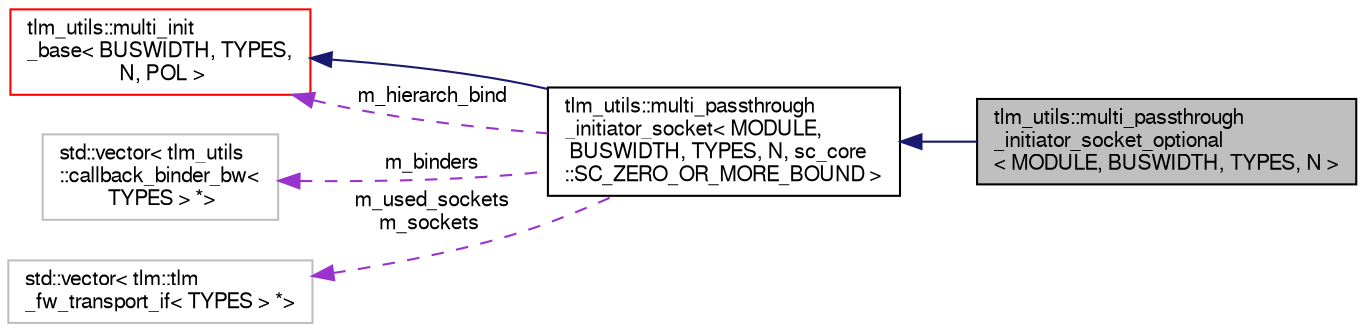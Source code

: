 digraph "tlm_utils::multi_passthrough_initiator_socket_optional&lt; MODULE, BUSWIDTH, TYPES, N &gt;"
{
  edge [fontname="FreeSans",fontsize="10",labelfontname="FreeSans",labelfontsize="10"];
  node [fontname="FreeSans",fontsize="10",shape=record];
  rankdir="LR";
  Node14 [label="tlm_utils::multi_passthrough\l_initiator_socket_optional\l\< MODULE, BUSWIDTH, TYPES, N \>",height=0.2,width=0.4,color="black", fillcolor="grey75", style="filled", fontcolor="black"];
  Node15 -> Node14 [dir="back",color="midnightblue",fontsize="10",style="solid",fontname="FreeSans"];
  Node15 [label="tlm_utils::multi_passthrough\l_initiator_socket\< MODULE,\l BUSWIDTH, TYPES, N, sc_core\l::SC_ZERO_OR_MORE_BOUND \>",height=0.2,width=0.4,color="black", fillcolor="white", style="filled",URL="$a02571.html"];
  Node16 -> Node15 [dir="back",color="midnightblue",fontsize="10",style="solid",fontname="FreeSans"];
  Node16 [label="tlm_utils::multi_init\l_base\< BUSWIDTH, TYPES,\l N, POL \>",height=0.2,width=0.4,color="red", fillcolor="white", style="filled",URL="$a02603.html"];
  Node16 -> Node15 [dir="back",color="darkorchid3",fontsize="10",style="dashed",label=" m_hierarch_bind" ,fontname="FreeSans"];
  Node30 -> Node15 [dir="back",color="darkorchid3",fontsize="10",style="dashed",label=" m_binders" ,fontname="FreeSans"];
  Node30 [label="std::vector\< tlm_utils\l::callback_binder_bw\<\l TYPES \> *\>",height=0.2,width=0.4,color="grey75", fillcolor="white", style="filled"];
  Node31 -> Node15 [dir="back",color="darkorchid3",fontsize="10",style="dashed",label=" m_used_sockets\nm_sockets" ,fontname="FreeSans"];
  Node31 [label="std::vector\< tlm::tlm\l_fw_transport_if\< TYPES \> *\>",height=0.2,width=0.4,color="grey75", fillcolor="white", style="filled"];
}
